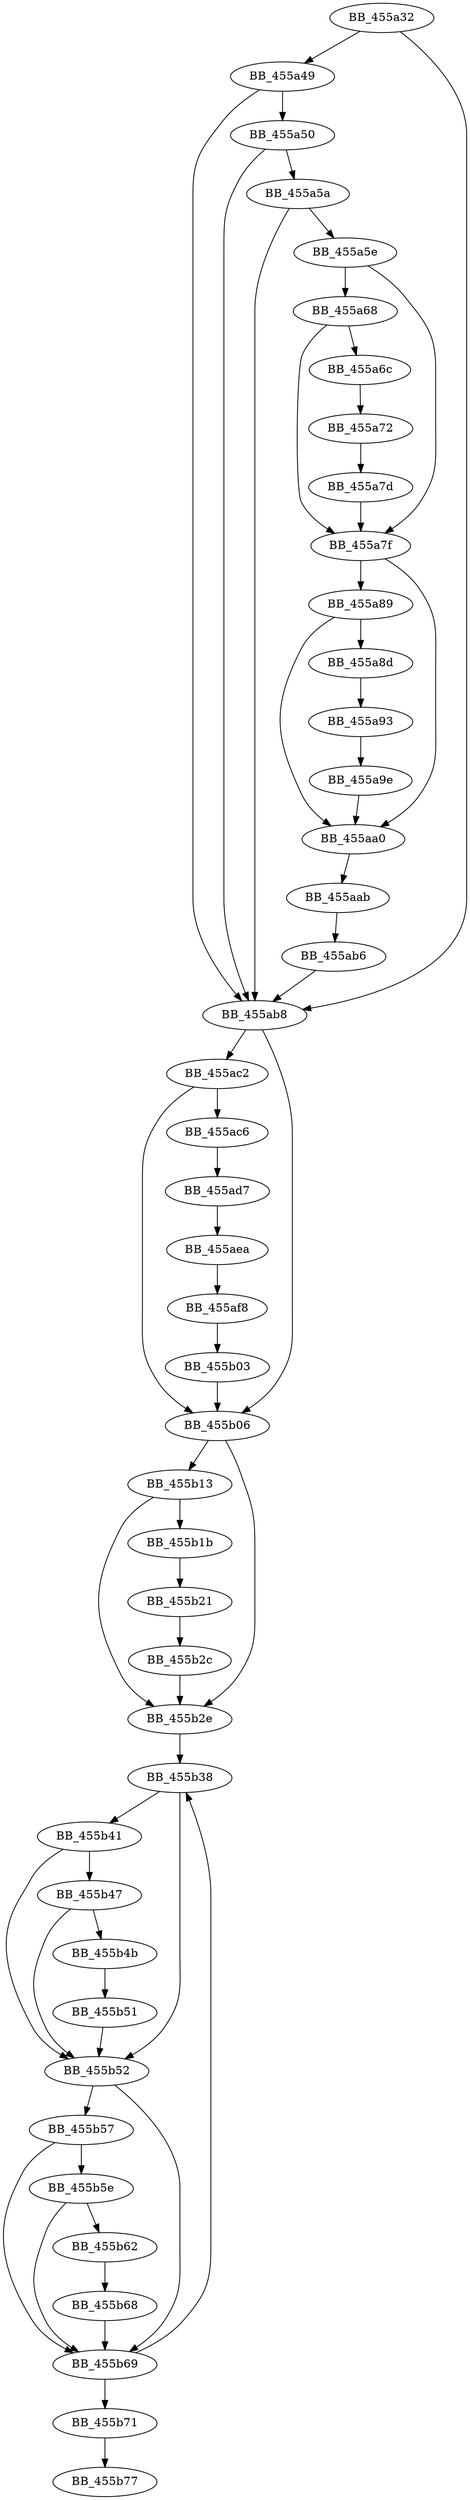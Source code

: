 DiGraph sub_455A32{
BB_455a32->BB_455a49
BB_455a32->BB_455ab8
BB_455a49->BB_455a50
BB_455a49->BB_455ab8
BB_455a50->BB_455a5a
BB_455a50->BB_455ab8
BB_455a5a->BB_455a5e
BB_455a5a->BB_455ab8
BB_455a5e->BB_455a68
BB_455a5e->BB_455a7f
BB_455a68->BB_455a6c
BB_455a68->BB_455a7f
BB_455a6c->BB_455a72
BB_455a72->BB_455a7d
BB_455a7d->BB_455a7f
BB_455a7f->BB_455a89
BB_455a7f->BB_455aa0
BB_455a89->BB_455a8d
BB_455a89->BB_455aa0
BB_455a8d->BB_455a93
BB_455a93->BB_455a9e
BB_455a9e->BB_455aa0
BB_455aa0->BB_455aab
BB_455aab->BB_455ab6
BB_455ab6->BB_455ab8
BB_455ab8->BB_455ac2
BB_455ab8->BB_455b06
BB_455ac2->BB_455ac6
BB_455ac2->BB_455b06
BB_455ac6->BB_455ad7
BB_455ad7->BB_455aea
BB_455aea->BB_455af8
BB_455af8->BB_455b03
BB_455b03->BB_455b06
BB_455b06->BB_455b13
BB_455b06->BB_455b2e
BB_455b13->BB_455b1b
BB_455b13->BB_455b2e
BB_455b1b->BB_455b21
BB_455b21->BB_455b2c
BB_455b2c->BB_455b2e
BB_455b2e->BB_455b38
BB_455b38->BB_455b41
BB_455b38->BB_455b52
BB_455b41->BB_455b47
BB_455b41->BB_455b52
BB_455b47->BB_455b4b
BB_455b47->BB_455b52
BB_455b4b->BB_455b51
BB_455b51->BB_455b52
BB_455b52->BB_455b57
BB_455b52->BB_455b69
BB_455b57->BB_455b5e
BB_455b57->BB_455b69
BB_455b5e->BB_455b62
BB_455b5e->BB_455b69
BB_455b62->BB_455b68
BB_455b68->BB_455b69
BB_455b69->BB_455b38
BB_455b69->BB_455b71
BB_455b71->BB_455b77
}
